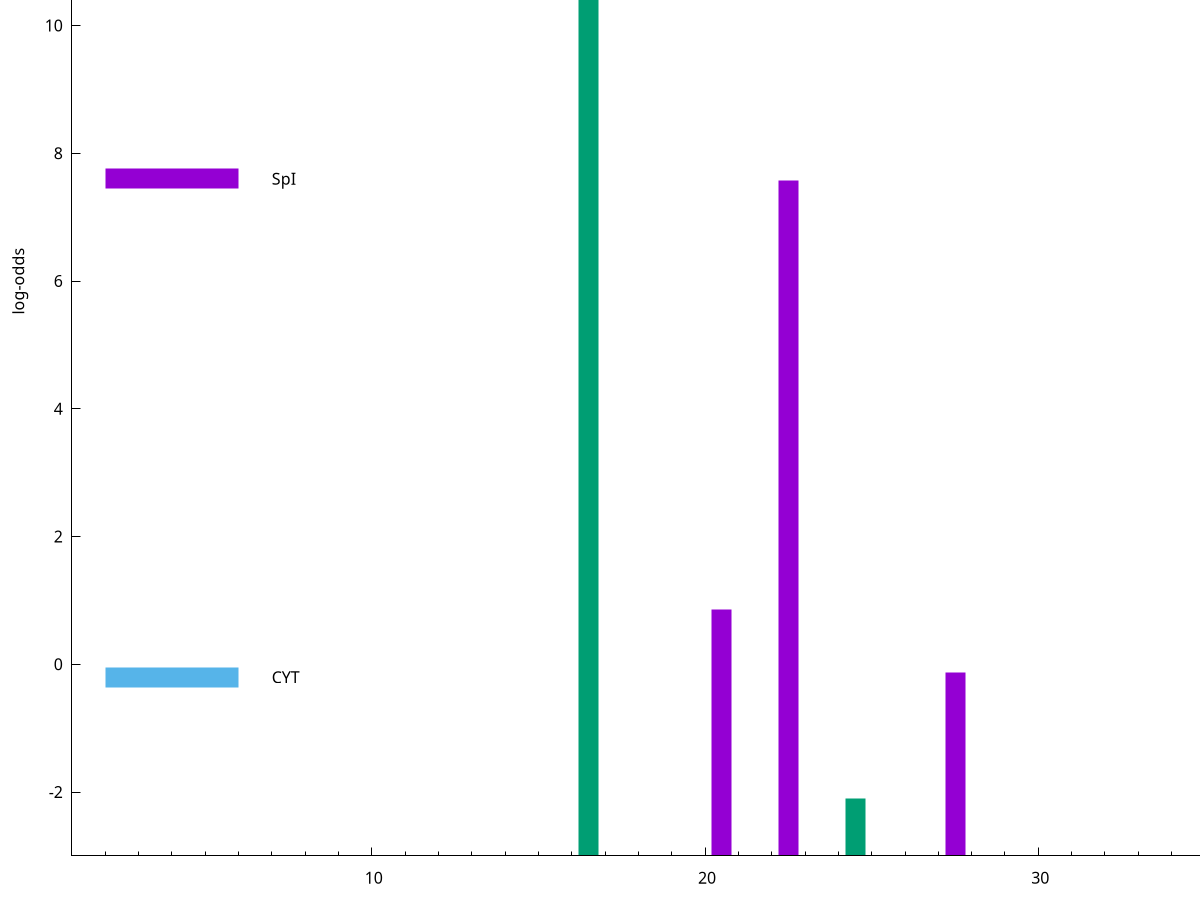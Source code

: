 set title "LipoP predictions for SRR4017929.gff"
set size 2., 1.4
set xrange [1:70] 
set mxtics 10
set yrange [-3:15]
set y2range [0:18]
set ylabel "log-odds"
set term postscript eps color solid "Helvetica" 30
set output "SRR4017929.gff86.eps"
set arrow from 2,10.9587 to 6,10.9587 nohead lt 2 lw 20
set label "SpII" at 7,10.9587
set arrow from 2,7.60381 to 6,7.60381 nohead lt 1 lw 20
set label "SpI" at 7,7.60381
set arrow from 2,-0.200913 to 6,-0.200913 nohead lt 3 lw 20
set label "CYT" at 7,-0.200913
set arrow from 2,10.9587 to 6,10.9587 nohead lt 2 lw 20
set label "SpII" at 7,10.9587
# NOTE: The scores below are the log-odds scores with the threshold
# NOTE: subtracted (a hack to make gnuplot make the histogram all
# NOTE: look nice).
plot "-" axes x1y2 title "" with impulses lt 2 lw 20, "-" axes x1y2 title "" with impulses lt 1 lw 20
16.500000 13.958500
24.500000 0.893000
e
22.500000 10.582140
20.500000 3.862112
27.500000 2.872380
e
exit
